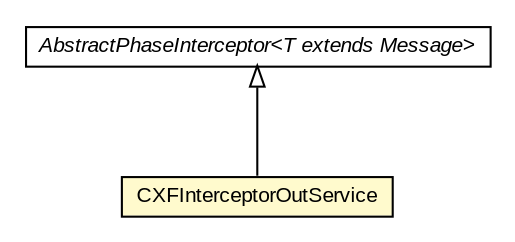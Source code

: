 #!/usr/local/bin/dot
#
# Class diagram 
# Generated by UMLGraph version R5_6-24-gf6e263 (http://www.umlgraph.org/)
#

digraph G {
	edge [fontname="arial",fontsize=10,labelfontname="arial",labelfontsize=10];
	node [fontname="arial",fontsize=10,shape=plaintext];
	nodesep=0.25;
	ranksep=0.5;
	// org.miloss.fgsms.agents.CXFInterceptorOutService
	c210720 [label=<<table title="org.miloss.fgsms.agents.CXFInterceptorOutService" border="0" cellborder="1" cellspacing="0" cellpadding="2" port="p" bgcolor="lemonChiffon" href="./CXFInterceptorOutService.html">
		<tr><td><table border="0" cellspacing="0" cellpadding="1">
<tr><td align="center" balign="center"> CXFInterceptorOutService </td></tr>
		</table></td></tr>
		</table>>, URL="./CXFInterceptorOutService.html", fontname="arial", fontcolor="black", fontsize=10.0];
	//org.miloss.fgsms.agents.CXFInterceptorOutService extends org.apache.cxf.phase.AbstractPhaseInterceptor
	c211018:p -> c210720:p [dir=back,arrowtail=empty];
	// org.apache.cxf.phase.AbstractPhaseInterceptor<T extends org.apache.cxf.message.Message>
	c211018 [label=<<table title="org.apache.cxf.phase.AbstractPhaseInterceptor" border="0" cellborder="1" cellspacing="0" cellpadding="2" port="p" href="http://java.sun.com/j2se/1.4.2/docs/api/org/apache/cxf/phase/AbstractPhaseInterceptor.html">
		<tr><td><table border="0" cellspacing="0" cellpadding="1">
<tr><td align="center" balign="center"><font face="arial italic"> AbstractPhaseInterceptor&lt;T extends Message&gt; </font></td></tr>
		</table></td></tr>
		</table>>, URL="http://java.sun.com/j2se/1.4.2/docs/api/org/apache/cxf/phase/AbstractPhaseInterceptor.html", fontname="arial", fontcolor="black", fontsize=10.0];
}

